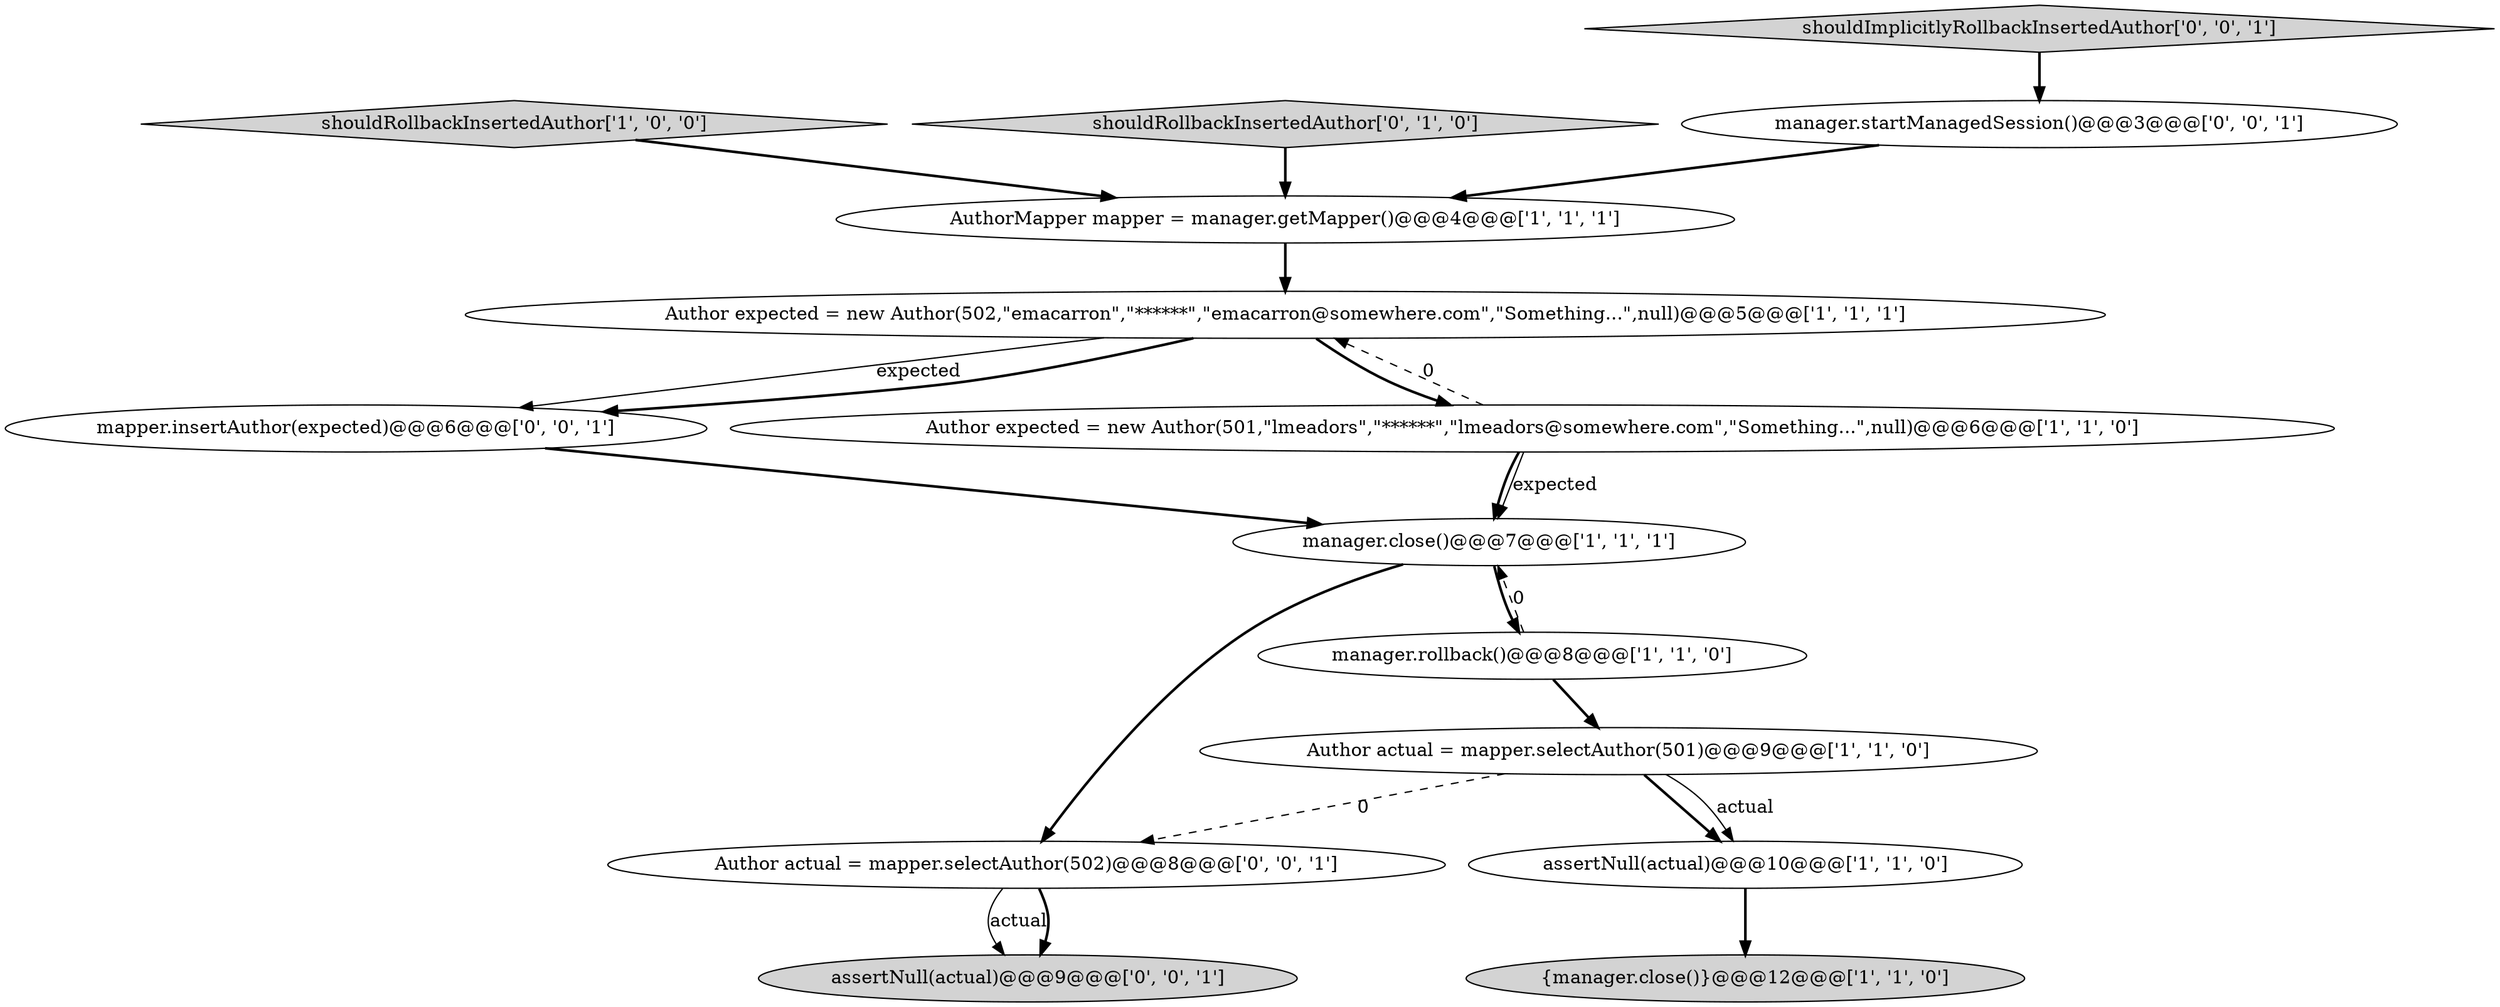 digraph {
6 [style = filled, label = "Author expected = new Author(502,\"emacarron\",\"******\",\"emacarron@somewhere.com\",\"Something...\",null)@@@5@@@['1', '1', '1']", fillcolor = white, shape = ellipse image = "AAA0AAABBB1BBB"];
12 [style = filled, label = "Author actual = mapper.selectAuthor(502)@@@8@@@['0', '0', '1']", fillcolor = white, shape = ellipse image = "AAA0AAABBB3BBB"];
11 [style = filled, label = "mapper.insertAuthor(expected)@@@6@@@['0', '0', '1']", fillcolor = white, shape = ellipse image = "AAA0AAABBB3BBB"];
4 [style = filled, label = "Author expected = new Author(501,\"lmeadors\",\"******\",\"lmeadors@somewhere.com\",\"Something...\",null)@@@6@@@['1', '1', '0']", fillcolor = white, shape = ellipse image = "AAA0AAABBB1BBB"];
7 [style = filled, label = "manager.close()@@@7@@@['1', '1', '1']", fillcolor = white, shape = ellipse image = "AAA0AAABBB1BBB"];
0 [style = filled, label = "shouldRollbackInsertedAuthor['1', '0', '0']", fillcolor = lightgray, shape = diamond image = "AAA0AAABBB1BBB"];
8 [style = filled, label = "Author actual = mapper.selectAuthor(501)@@@9@@@['1', '1', '0']", fillcolor = white, shape = ellipse image = "AAA0AAABBB1BBB"];
9 [style = filled, label = "shouldRollbackInsertedAuthor['0', '1', '0']", fillcolor = lightgray, shape = diamond image = "AAA0AAABBB2BBB"];
2 [style = filled, label = "assertNull(actual)@@@10@@@['1', '1', '0']", fillcolor = white, shape = ellipse image = "AAA0AAABBB1BBB"];
1 [style = filled, label = "AuthorMapper mapper = manager.getMapper()@@@4@@@['1', '1', '1']", fillcolor = white, shape = ellipse image = "AAA0AAABBB1BBB"];
3 [style = filled, label = "{manager.close()}@@@12@@@['1', '1', '0']", fillcolor = lightgray, shape = ellipse image = "AAA0AAABBB1BBB"];
13 [style = filled, label = "manager.startManagedSession()@@@3@@@['0', '0', '1']", fillcolor = white, shape = ellipse image = "AAA0AAABBB3BBB"];
14 [style = filled, label = "assertNull(actual)@@@9@@@['0', '0', '1']", fillcolor = lightgray, shape = ellipse image = "AAA0AAABBB3BBB"];
5 [style = filled, label = "manager.rollback()@@@8@@@['1', '1', '0']", fillcolor = white, shape = ellipse image = "AAA0AAABBB1BBB"];
10 [style = filled, label = "shouldImplicitlyRollbackInsertedAuthor['0', '0', '1']", fillcolor = lightgray, shape = diamond image = "AAA0AAABBB3BBB"];
5->8 [style = bold, label=""];
7->12 [style = bold, label=""];
2->3 [style = bold, label=""];
6->11 [style = solid, label="expected"];
8->12 [style = dashed, label="0"];
4->6 [style = dashed, label="0"];
13->1 [style = bold, label=""];
4->7 [style = bold, label=""];
4->7 [style = solid, label="expected"];
12->14 [style = solid, label="actual"];
6->4 [style = bold, label=""];
7->5 [style = bold, label=""];
1->6 [style = bold, label=""];
8->2 [style = bold, label=""];
10->13 [style = bold, label=""];
0->1 [style = bold, label=""];
6->11 [style = bold, label=""];
12->14 [style = bold, label=""];
8->2 [style = solid, label="actual"];
5->7 [style = dashed, label="0"];
9->1 [style = bold, label=""];
11->7 [style = bold, label=""];
}
